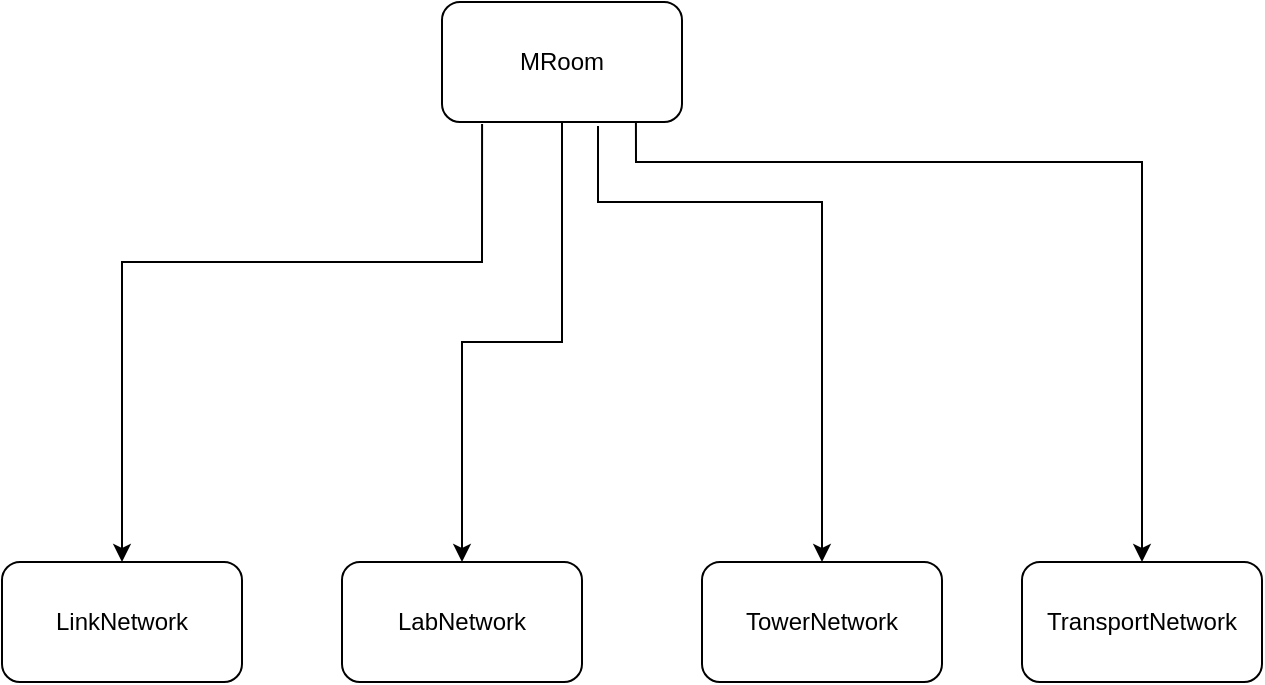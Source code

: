 <mxfile version="15.9.6" type="github">
  <diagram id="FJ65A4JryQL9uim0BBSM" name="第 1 页">
    <mxGraphModel dx="1422" dy="762" grid="1" gridSize="10" guides="1" tooltips="1" connect="1" arrows="1" fold="1" page="1" pageScale="1" pageWidth="827" pageHeight="1169" math="0" shadow="0">
      <root>
        <mxCell id="0" />
        <mxCell id="1" parent="0" />
        <mxCell id="Uc51rwE_wF0YYzIz68TE-14" style="edgeStyle=orthogonalEdgeStyle;rounded=0;orthogonalLoop=1;jettySize=auto;html=1;exitX=0.167;exitY=1.017;exitDx=0;exitDy=0;entryX=0.5;entryY=0;entryDx=0;entryDy=0;exitPerimeter=0;" edge="1" parent="1" source="Uc51rwE_wF0YYzIz68TE-1" target="Uc51rwE_wF0YYzIz68TE-2">
          <mxGeometry relative="1" as="geometry">
            <Array as="points">
              <mxPoint x="290" y="150" />
              <mxPoint x="110" y="150" />
            </Array>
          </mxGeometry>
        </mxCell>
        <mxCell id="Uc51rwE_wF0YYzIz68TE-15" style="edgeStyle=orthogonalEdgeStyle;rounded=0;orthogonalLoop=1;jettySize=auto;html=1;exitX=0.5;exitY=1;exitDx=0;exitDy=0;entryX=0.5;entryY=0;entryDx=0;entryDy=0;" edge="1" parent="1" source="Uc51rwE_wF0YYzIz68TE-1" target="Uc51rwE_wF0YYzIz68TE-11">
          <mxGeometry relative="1" as="geometry" />
        </mxCell>
        <mxCell id="Uc51rwE_wF0YYzIz68TE-16" style="edgeStyle=orthogonalEdgeStyle;rounded=0;orthogonalLoop=1;jettySize=auto;html=1;exitX=0.65;exitY=1.033;exitDx=0;exitDy=0;entryX=0.5;entryY=0;entryDx=0;entryDy=0;exitPerimeter=0;" edge="1" parent="1" source="Uc51rwE_wF0YYzIz68TE-1" target="Uc51rwE_wF0YYzIz68TE-12">
          <mxGeometry relative="1" as="geometry">
            <Array as="points">
              <mxPoint x="348" y="120" />
              <mxPoint x="460" y="120" />
            </Array>
          </mxGeometry>
        </mxCell>
        <mxCell id="Uc51rwE_wF0YYzIz68TE-18" value="" style="edgeStyle=orthogonalEdgeStyle;rounded=0;orthogonalLoop=1;jettySize=auto;html=1;exitX=0.808;exitY=0.983;exitDx=0;exitDy=0;exitPerimeter=0;" edge="1" parent="1" source="Uc51rwE_wF0YYzIz68TE-1" target="Uc51rwE_wF0YYzIz68TE-17">
          <mxGeometry relative="1" as="geometry">
            <Array as="points">
              <mxPoint x="367" y="100" />
              <mxPoint x="620" y="100" />
            </Array>
          </mxGeometry>
        </mxCell>
        <mxCell id="Uc51rwE_wF0YYzIz68TE-1" value="MRoom" style="rounded=1;whiteSpace=wrap;html=1;" vertex="1" parent="1">
          <mxGeometry x="270" y="20" width="120" height="60" as="geometry" />
        </mxCell>
        <mxCell id="Uc51rwE_wF0YYzIz68TE-2" value="LinkNetwork" style="rounded=1;whiteSpace=wrap;html=1;" vertex="1" parent="1">
          <mxGeometry x="50" y="300" width="120" height="60" as="geometry" />
        </mxCell>
        <mxCell id="Uc51rwE_wF0YYzIz68TE-11" value="LabNetwork" style="rounded=1;whiteSpace=wrap;html=1;" vertex="1" parent="1">
          <mxGeometry x="220" y="300" width="120" height="60" as="geometry" />
        </mxCell>
        <mxCell id="Uc51rwE_wF0YYzIz68TE-12" value="TowerNetwork" style="rounded=1;whiteSpace=wrap;html=1;" vertex="1" parent="1">
          <mxGeometry x="400" y="300" width="120" height="60" as="geometry" />
        </mxCell>
        <mxCell id="Uc51rwE_wF0YYzIz68TE-17" value="TransportNetwork&lt;br&gt;" style="rounded=1;whiteSpace=wrap;html=1;" vertex="1" parent="1">
          <mxGeometry x="560" y="300" width="120" height="60" as="geometry" />
        </mxCell>
      </root>
    </mxGraphModel>
  </diagram>
</mxfile>
